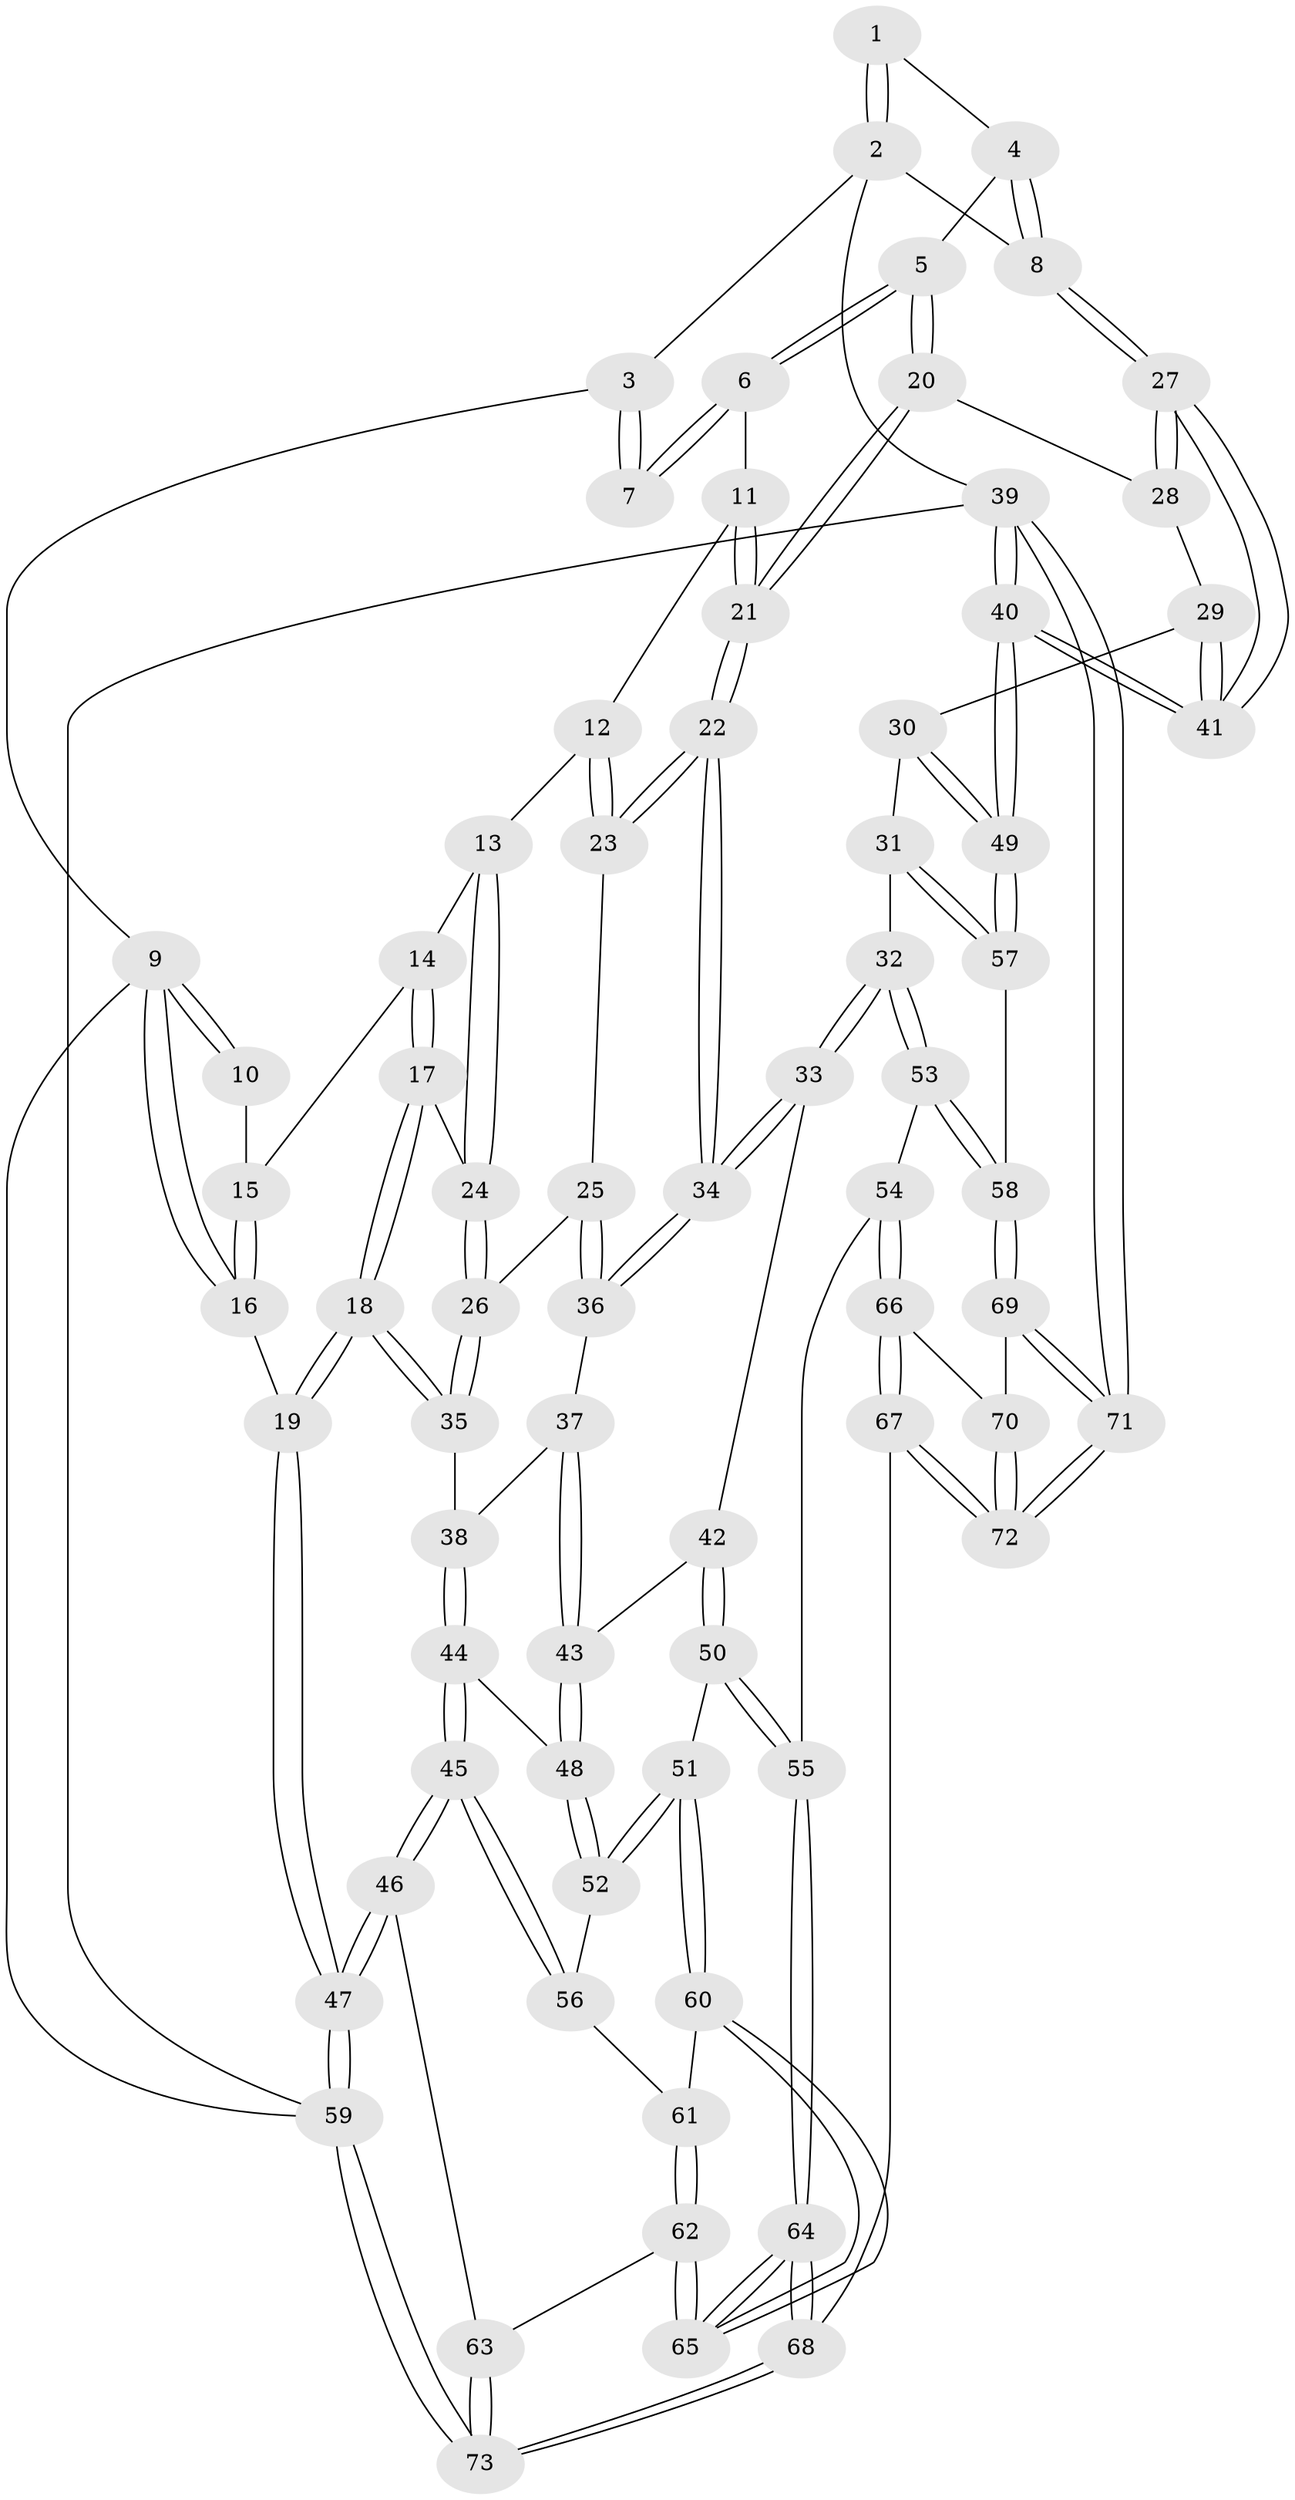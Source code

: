 // coarse degree distribution, {4: 0.38636363636363635, 6: 0.09090909090909091, 5: 0.29545454545454547, 3: 0.20454545454545456, 8: 0.022727272727272728}
// Generated by graph-tools (version 1.1) at 2025/24/03/03/25 07:24:35]
// undirected, 73 vertices, 179 edges
graph export_dot {
graph [start="1"]
  node [color=gray90,style=filled];
  1 [pos="+0.8597986024925521+0.030812163923526988"];
  2 [pos="+1+0.03893262253813775"];
  3 [pos="+0.6044011043563821+0"];
  4 [pos="+0.9257153285125123+0.12902174573797145"];
  5 [pos="+0.6873655740802088+0.21505126320752638"];
  6 [pos="+0.5641195838159351+0.008503656048913268"];
  7 [pos="+0.5462180972369272+0"];
  8 [pos="+1+0.08847878988931518"];
  9 [pos="+0+0"];
  10 [pos="+0.3696729182985347+0"];
  11 [pos="+0.37274210527326856+0.3042556256937304"];
  12 [pos="+0.3671006396288416+0.30954524311580695"];
  13 [pos="+0.2952177699148213+0.31430895397266084"];
  14 [pos="+0.18269013567006906+0.20812196475565015"];
  15 [pos="+0.18241375442392627+0.20723073361370736"];
  16 [pos="+0+0.07087268321476675"];
  17 [pos="+0.08972638554480161+0.3923671564628646"];
  18 [pos="+0+0.5154616784367899"];
  19 [pos="+0+0.522559067149338"];
  20 [pos="+0.6973149302476384+0.260555730182638"];
  21 [pos="+0.6181667122730633+0.3654822417283198"];
  22 [pos="+0.5746423998846363+0.45026039177587013"];
  23 [pos="+0.41545544911250026+0.4065203371868739"];
  24 [pos="+0.2572497316312594+0.4067702694983285"];
  25 [pos="+0.36666363114494466+0.4793739005263791"];
  26 [pos="+0.259478629577799+0.4185793793720574"];
  27 [pos="+1+0.33173483043741253"];
  28 [pos="+0.7879493622098166+0.3266479022471605"];
  29 [pos="+0.8169342423687906+0.48949614280504755"];
  30 [pos="+0.7778523624207198+0.5744269760773356"];
  31 [pos="+0.6887778288182157+0.6249513165245631"];
  32 [pos="+0.6143522992594611+0.615880281395861"];
  33 [pos="+0.5958126114955893+0.5996172121036392"];
  34 [pos="+0.5736745709832162+0.5238152755432549"];
  35 [pos="+0.22270104194782536+0.5191971965158843"];
  36 [pos="+0.3706094688476441+0.5197258001371269"];
  37 [pos="+0.3684388343222297+0.5236121917306473"];
  38 [pos="+0.24152798722028085+0.542150311478978"];
  39 [pos="+1+1"];
  40 [pos="+1+0.739807491224535"];
  41 [pos="+1+0.54421355630037"];
  42 [pos="+0.4543132373293513+0.6518172708462228"];
  43 [pos="+0.3783704341433116+0.6385908216943795"];
  44 [pos="+0.2548990886032602+0.6559917985934638"];
  45 [pos="+0.08833737652170404+0.7489336495434188"];
  46 [pos="+0.057768501208210955+0.759173710075237"];
  47 [pos="+0+0.7072975704862324"];
  48 [pos="+0.32293853413400403+0.6716136057978831"];
  49 [pos="+1+0.7405679629661767"];
  50 [pos="+0.44379801565590954+0.8037495996821966"];
  51 [pos="+0.4273941975454983+0.801977215402284"];
  52 [pos="+0.3398379802057212+0.751627341920446"];
  53 [pos="+0.583611992190966+0.7681786030577277"];
  54 [pos="+0.568421635640153+0.799561744391642"];
  55 [pos="+0.44960081118886563+0.8082339888742035"];
  56 [pos="+0.30327467567059385+0.7963244919069358"];
  57 [pos="+0.8115222923732465+0.8145627643991227"];
  58 [pos="+0.8007808581033161+0.8295274100000063"];
  59 [pos="+0+1"];
  60 [pos="+0.3454271759782993+0.8623562196828947"];
  61 [pos="+0.30330670914319713+0.7983181591418531"];
  62 [pos="+0.2473502884685987+0.8885900318039449"];
  63 [pos="+0.1428762933321803+0.8772497735430389"];
  64 [pos="+0.43438695957448836+1"];
  65 [pos="+0.32773764445925024+0.9349610091694721"];
  66 [pos="+0.6237995239335804+0.9498529625892317"];
  67 [pos="+0.5073107580656978+1"];
  68 [pos="+0.4640907057183099+1"];
  69 [pos="+0.7914470921728858+0.8491402335065869"];
  70 [pos="+0.7691175492513664+0.8725440545080256"];
  71 [pos="+1+1"];
  72 [pos="+0.8893606414143869+1"];
  73 [pos="+0.16886101317537058+1"];
  1 -- 2;
  1 -- 2;
  1 -- 4;
  2 -- 3;
  2 -- 8;
  2 -- 39;
  3 -- 7;
  3 -- 7;
  3 -- 9;
  4 -- 5;
  4 -- 8;
  4 -- 8;
  5 -- 6;
  5 -- 6;
  5 -- 20;
  5 -- 20;
  6 -- 7;
  6 -- 7;
  6 -- 11;
  8 -- 27;
  8 -- 27;
  9 -- 10;
  9 -- 10;
  9 -- 16;
  9 -- 16;
  9 -- 59;
  10 -- 15;
  11 -- 12;
  11 -- 21;
  11 -- 21;
  12 -- 13;
  12 -- 23;
  12 -- 23;
  13 -- 14;
  13 -- 24;
  13 -- 24;
  14 -- 15;
  14 -- 17;
  14 -- 17;
  15 -- 16;
  15 -- 16;
  16 -- 19;
  17 -- 18;
  17 -- 18;
  17 -- 24;
  18 -- 19;
  18 -- 19;
  18 -- 35;
  18 -- 35;
  19 -- 47;
  19 -- 47;
  20 -- 21;
  20 -- 21;
  20 -- 28;
  21 -- 22;
  21 -- 22;
  22 -- 23;
  22 -- 23;
  22 -- 34;
  22 -- 34;
  23 -- 25;
  24 -- 26;
  24 -- 26;
  25 -- 26;
  25 -- 36;
  25 -- 36;
  26 -- 35;
  26 -- 35;
  27 -- 28;
  27 -- 28;
  27 -- 41;
  27 -- 41;
  28 -- 29;
  29 -- 30;
  29 -- 41;
  29 -- 41;
  30 -- 31;
  30 -- 49;
  30 -- 49;
  31 -- 32;
  31 -- 57;
  31 -- 57;
  32 -- 33;
  32 -- 33;
  32 -- 53;
  32 -- 53;
  33 -- 34;
  33 -- 34;
  33 -- 42;
  34 -- 36;
  34 -- 36;
  35 -- 38;
  36 -- 37;
  37 -- 38;
  37 -- 43;
  37 -- 43;
  38 -- 44;
  38 -- 44;
  39 -- 40;
  39 -- 40;
  39 -- 71;
  39 -- 71;
  39 -- 59;
  40 -- 41;
  40 -- 41;
  40 -- 49;
  40 -- 49;
  42 -- 43;
  42 -- 50;
  42 -- 50;
  43 -- 48;
  43 -- 48;
  44 -- 45;
  44 -- 45;
  44 -- 48;
  45 -- 46;
  45 -- 46;
  45 -- 56;
  45 -- 56;
  46 -- 47;
  46 -- 47;
  46 -- 63;
  47 -- 59;
  47 -- 59;
  48 -- 52;
  48 -- 52;
  49 -- 57;
  49 -- 57;
  50 -- 51;
  50 -- 55;
  50 -- 55;
  51 -- 52;
  51 -- 52;
  51 -- 60;
  51 -- 60;
  52 -- 56;
  53 -- 54;
  53 -- 58;
  53 -- 58;
  54 -- 55;
  54 -- 66;
  54 -- 66;
  55 -- 64;
  55 -- 64;
  56 -- 61;
  57 -- 58;
  58 -- 69;
  58 -- 69;
  59 -- 73;
  59 -- 73;
  60 -- 61;
  60 -- 65;
  60 -- 65;
  61 -- 62;
  61 -- 62;
  62 -- 63;
  62 -- 65;
  62 -- 65;
  63 -- 73;
  63 -- 73;
  64 -- 65;
  64 -- 65;
  64 -- 68;
  64 -- 68;
  66 -- 67;
  66 -- 67;
  66 -- 70;
  67 -- 68;
  67 -- 72;
  67 -- 72;
  68 -- 73;
  68 -- 73;
  69 -- 70;
  69 -- 71;
  69 -- 71;
  70 -- 72;
  70 -- 72;
  71 -- 72;
  71 -- 72;
}
